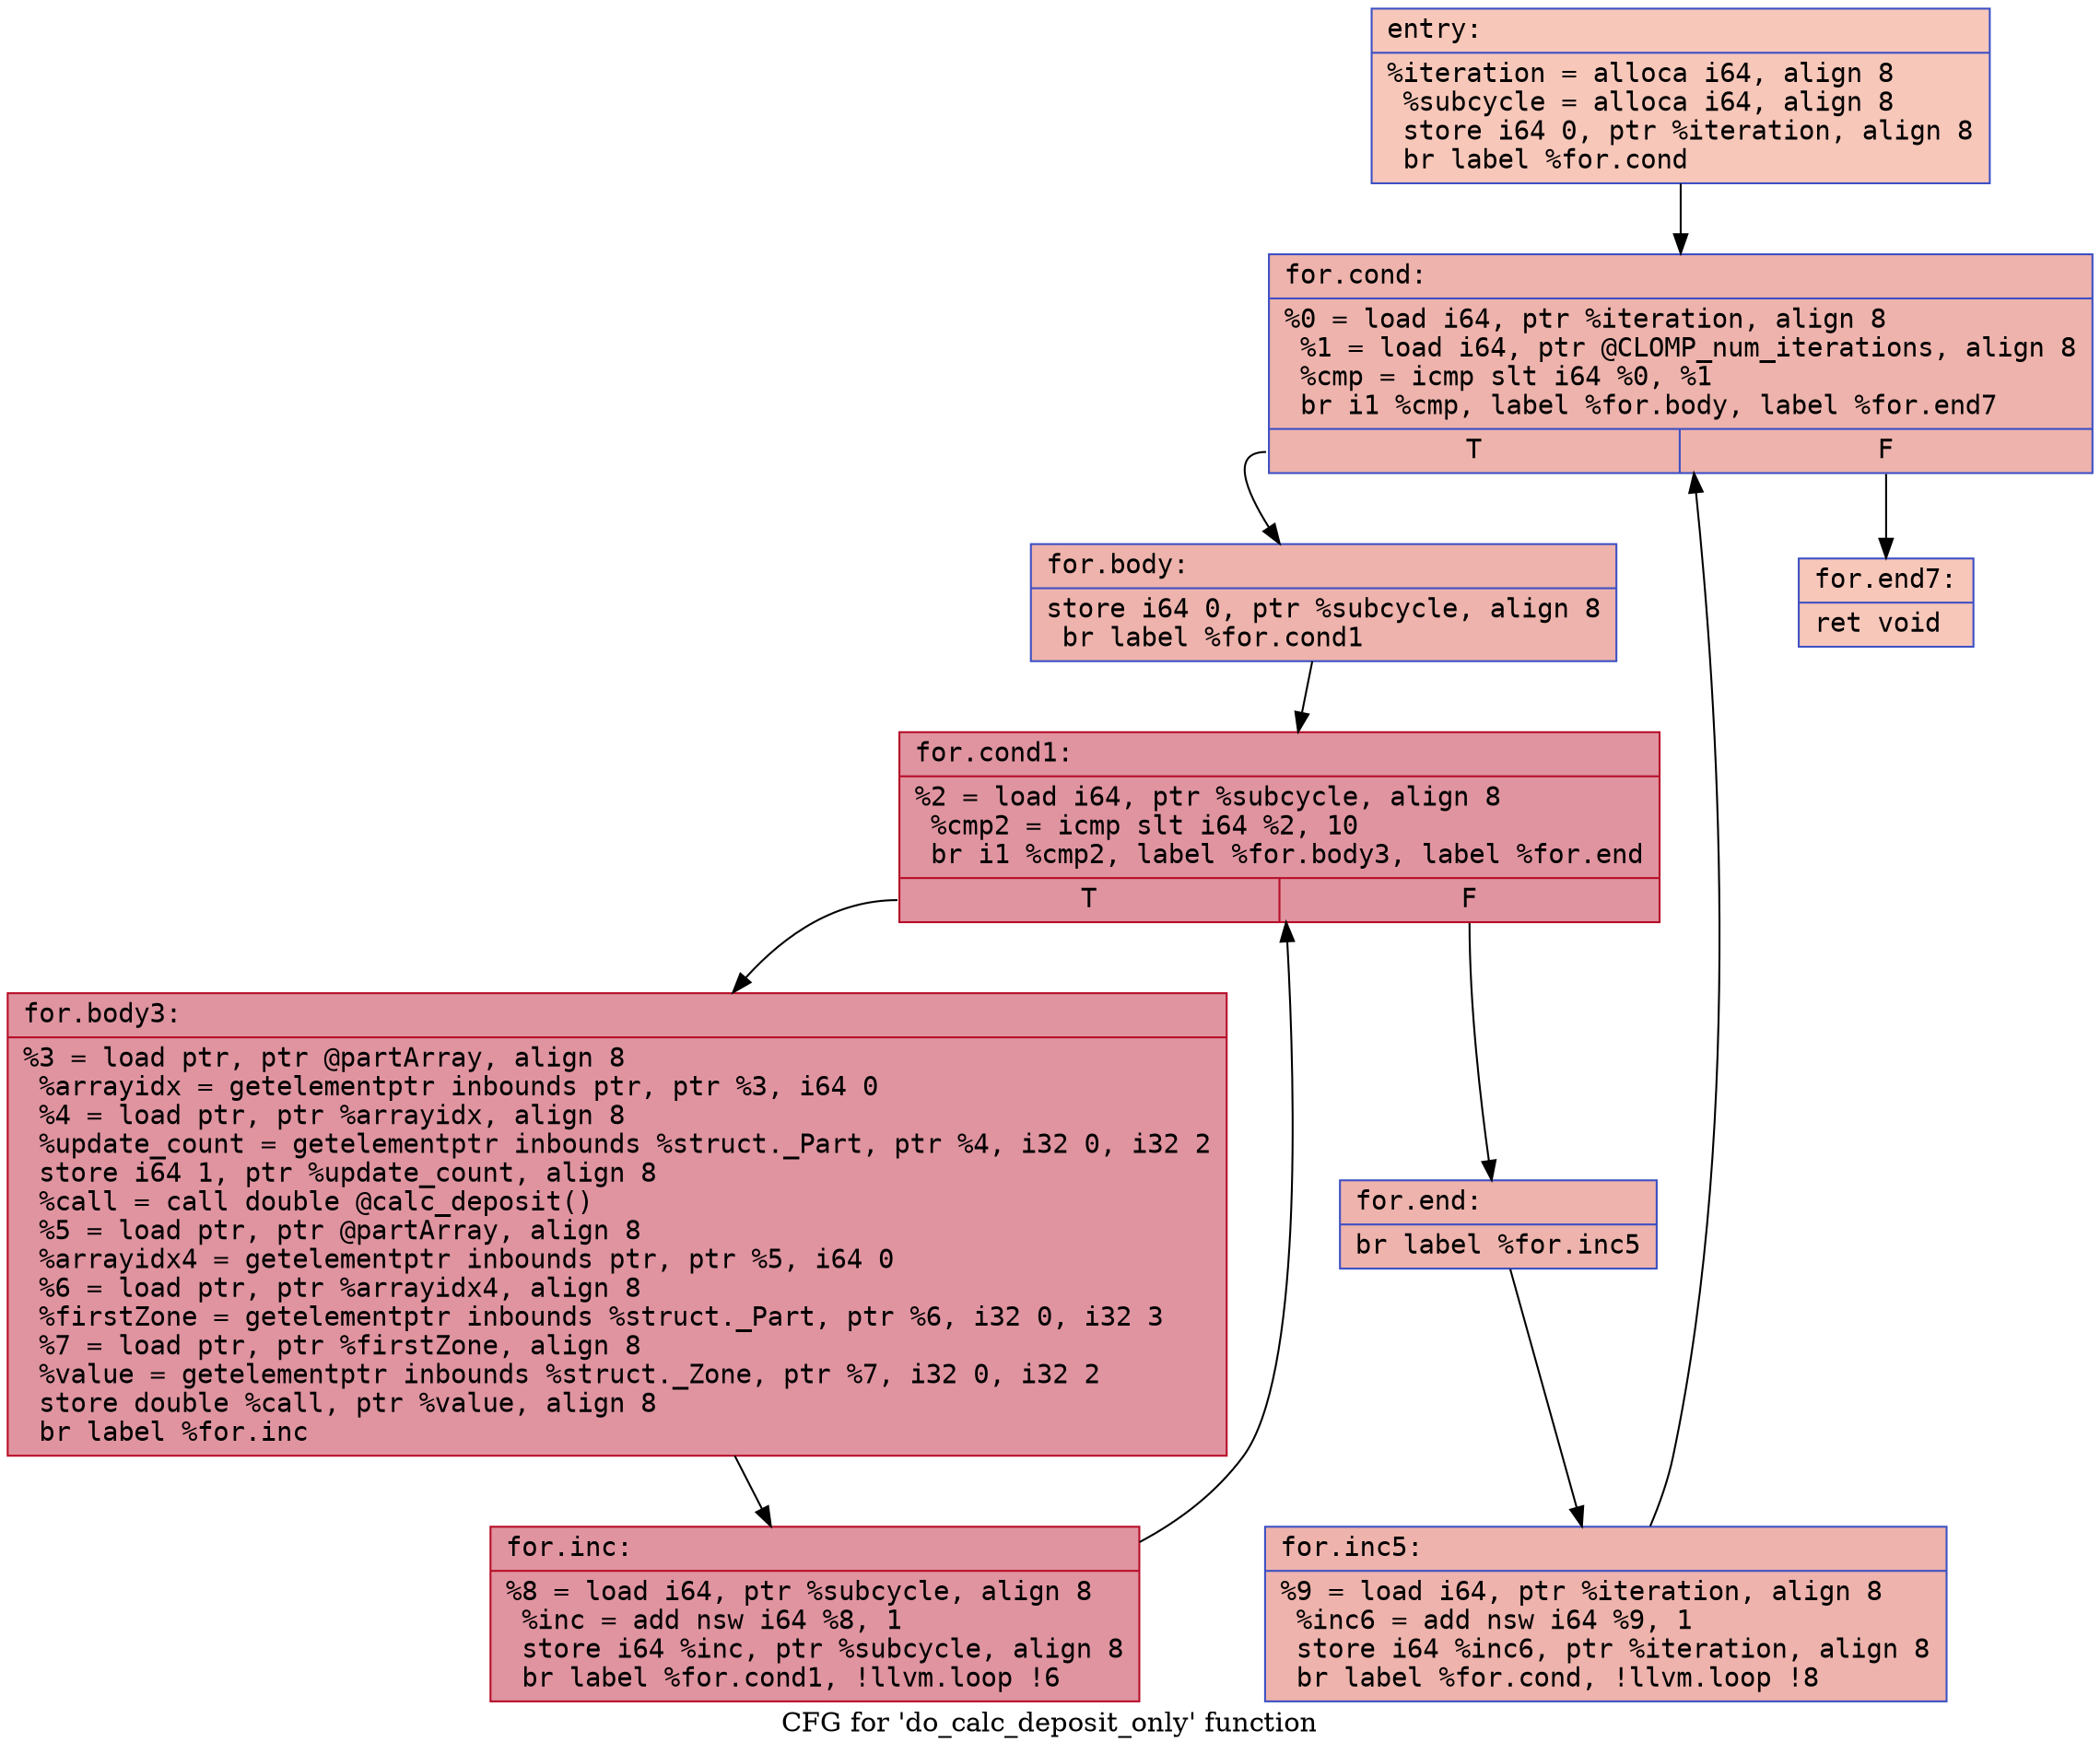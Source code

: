 digraph "CFG for 'do_calc_deposit_only' function" {
	label="CFG for 'do_calc_deposit_only' function";

	Node0x5567ef5805c0 [shape=record,color="#3d50c3ff", style=filled, fillcolor="#ec7f6370" fontname="Courier",label="{entry:\l|  %iteration = alloca i64, align 8\l  %subcycle = alloca i64, align 8\l  store i64 0, ptr %iteration, align 8\l  br label %for.cond\l}"];
	Node0x5567ef5805c0 -> Node0x5567ef5808c0[tooltip="entry -> for.cond\nProbability 100.00%" ];
	Node0x5567ef5808c0 [shape=record,color="#3d50c3ff", style=filled, fillcolor="#d6524470" fontname="Courier",label="{for.cond:\l|  %0 = load i64, ptr %iteration, align 8\l  %1 = load i64, ptr @CLOMP_num_iterations, align 8\l  %cmp = icmp slt i64 %0, %1\l  br i1 %cmp, label %for.body, label %for.end7\l|{<s0>T|<s1>F}}"];
	Node0x5567ef5808c0:s0 -> Node0x5567ef580bc0[tooltip="for.cond -> for.body\nProbability 96.88%" ];
	Node0x5567ef5808c0:s1 -> Node0x5567ef580c10[tooltip="for.cond -> for.end7\nProbability 3.12%" ];
	Node0x5567ef580bc0 [shape=record,color="#3d50c3ff", style=filled, fillcolor="#d6524470" fontname="Courier",label="{for.body:\l|  store i64 0, ptr %subcycle, align 8\l  br label %for.cond1\l}"];
	Node0x5567ef580bc0 -> Node0x5567ef580db0[tooltip="for.body -> for.cond1\nProbability 100.00%" ];
	Node0x5567ef580db0 [shape=record,color="#b70d28ff", style=filled, fillcolor="#b70d2870" fontname="Courier",label="{for.cond1:\l|  %2 = load i64, ptr %subcycle, align 8\l  %cmp2 = icmp slt i64 %2, 10\l  br i1 %cmp2, label %for.body3, label %for.end\l|{<s0>T|<s1>F}}"];
	Node0x5567ef580db0:s0 -> Node0x5567ef581000[tooltip="for.cond1 -> for.body3\nProbability 96.88%" ];
	Node0x5567ef580db0:s1 -> Node0x5567ef581080[tooltip="for.cond1 -> for.end\nProbability 3.12%" ];
	Node0x5567ef581000 [shape=record,color="#b70d28ff", style=filled, fillcolor="#b70d2870" fontname="Courier",label="{for.body3:\l|  %3 = load ptr, ptr @partArray, align 8\l  %arrayidx = getelementptr inbounds ptr, ptr %3, i64 0\l  %4 = load ptr, ptr %arrayidx, align 8\l  %update_count = getelementptr inbounds %struct._Part, ptr %4, i32 0, i32 2\l  store i64 1, ptr %update_count, align 8\l  %call = call double @calc_deposit()\l  %5 = load ptr, ptr @partArray, align 8\l  %arrayidx4 = getelementptr inbounds ptr, ptr %5, i64 0\l  %6 = load ptr, ptr %arrayidx4, align 8\l  %firstZone = getelementptr inbounds %struct._Part, ptr %6, i32 0, i32 3\l  %7 = load ptr, ptr %firstZone, align 8\l  %value = getelementptr inbounds %struct._Zone, ptr %7, i32 0, i32 2\l  store double %call, ptr %value, align 8\l  br label %for.inc\l}"];
	Node0x5567ef581000 -> Node0x5567ef581c50[tooltip="for.body3 -> for.inc\nProbability 100.00%" ];
	Node0x5567ef581c50 [shape=record,color="#b70d28ff", style=filled, fillcolor="#b70d2870" fontname="Courier",label="{for.inc:\l|  %8 = load i64, ptr %subcycle, align 8\l  %inc = add nsw i64 %8, 1\l  store i64 %inc, ptr %subcycle, align 8\l  br label %for.cond1, !llvm.loop !6\l}"];
	Node0x5567ef581c50 -> Node0x5567ef580db0[tooltip="for.inc -> for.cond1\nProbability 100.00%" ];
	Node0x5567ef581080 [shape=record,color="#3d50c3ff", style=filled, fillcolor="#d6524470" fontname="Courier",label="{for.end:\l|  br label %for.inc5\l}"];
	Node0x5567ef581080 -> Node0x5567ef5820c0[tooltip="for.end -> for.inc5\nProbability 100.00%" ];
	Node0x5567ef5820c0 [shape=record,color="#3d50c3ff", style=filled, fillcolor="#d6524470" fontname="Courier",label="{for.inc5:\l|  %9 = load i64, ptr %iteration, align 8\l  %inc6 = add nsw i64 %9, 1\l  store i64 %inc6, ptr %iteration, align 8\l  br label %for.cond, !llvm.loop !8\l}"];
	Node0x5567ef5820c0 -> Node0x5567ef5808c0[tooltip="for.inc5 -> for.cond\nProbability 100.00%" ];
	Node0x5567ef580c10 [shape=record,color="#3d50c3ff", style=filled, fillcolor="#ec7f6370" fontname="Courier",label="{for.end7:\l|  ret void\l}"];
}
